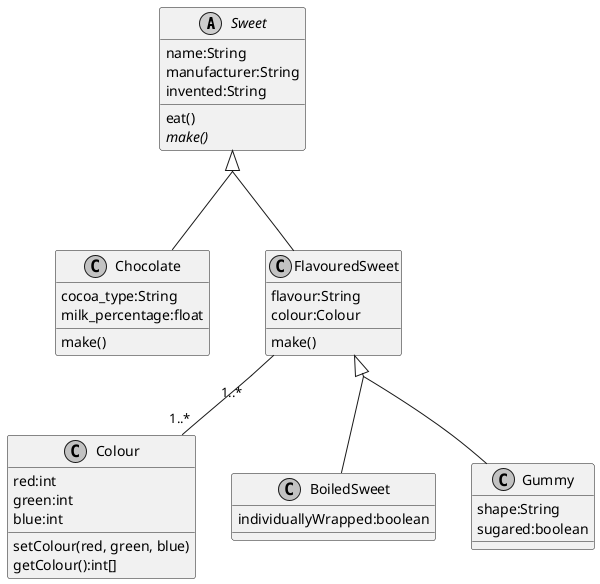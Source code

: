 @startuml
skinparam monochrome true
skinparam classAttributeIconSize 0
skinparam groupInheritance 2

abstract class Sweet {
  name:String
  manufacturer:String
  invented:String
  eat()
  {abstract}make()
}
class Colour {
  red:int
  green:int
  blue:int
  setColour(red, green, blue)
  getColour():int[]
}
class Chocolate {
  cocoa_type:String
  milk_percentage:float  
  make()
}
class FlavouredSweet {
  flavour:String
  colour:Colour
  make()
}
class BoiledSweet {
  individuallyWrapped:boolean
}
class Gummy {
  shape:String
  sugared:boolean
}
FlavouredSweet "1..*" -- "1..*" Colour
Sweet <|-- Chocolate
Sweet <|-- FlavouredSweet
FlavouredSweet <|-- BoiledSweet
FlavouredSweet <|-- Gummy
@enduml
